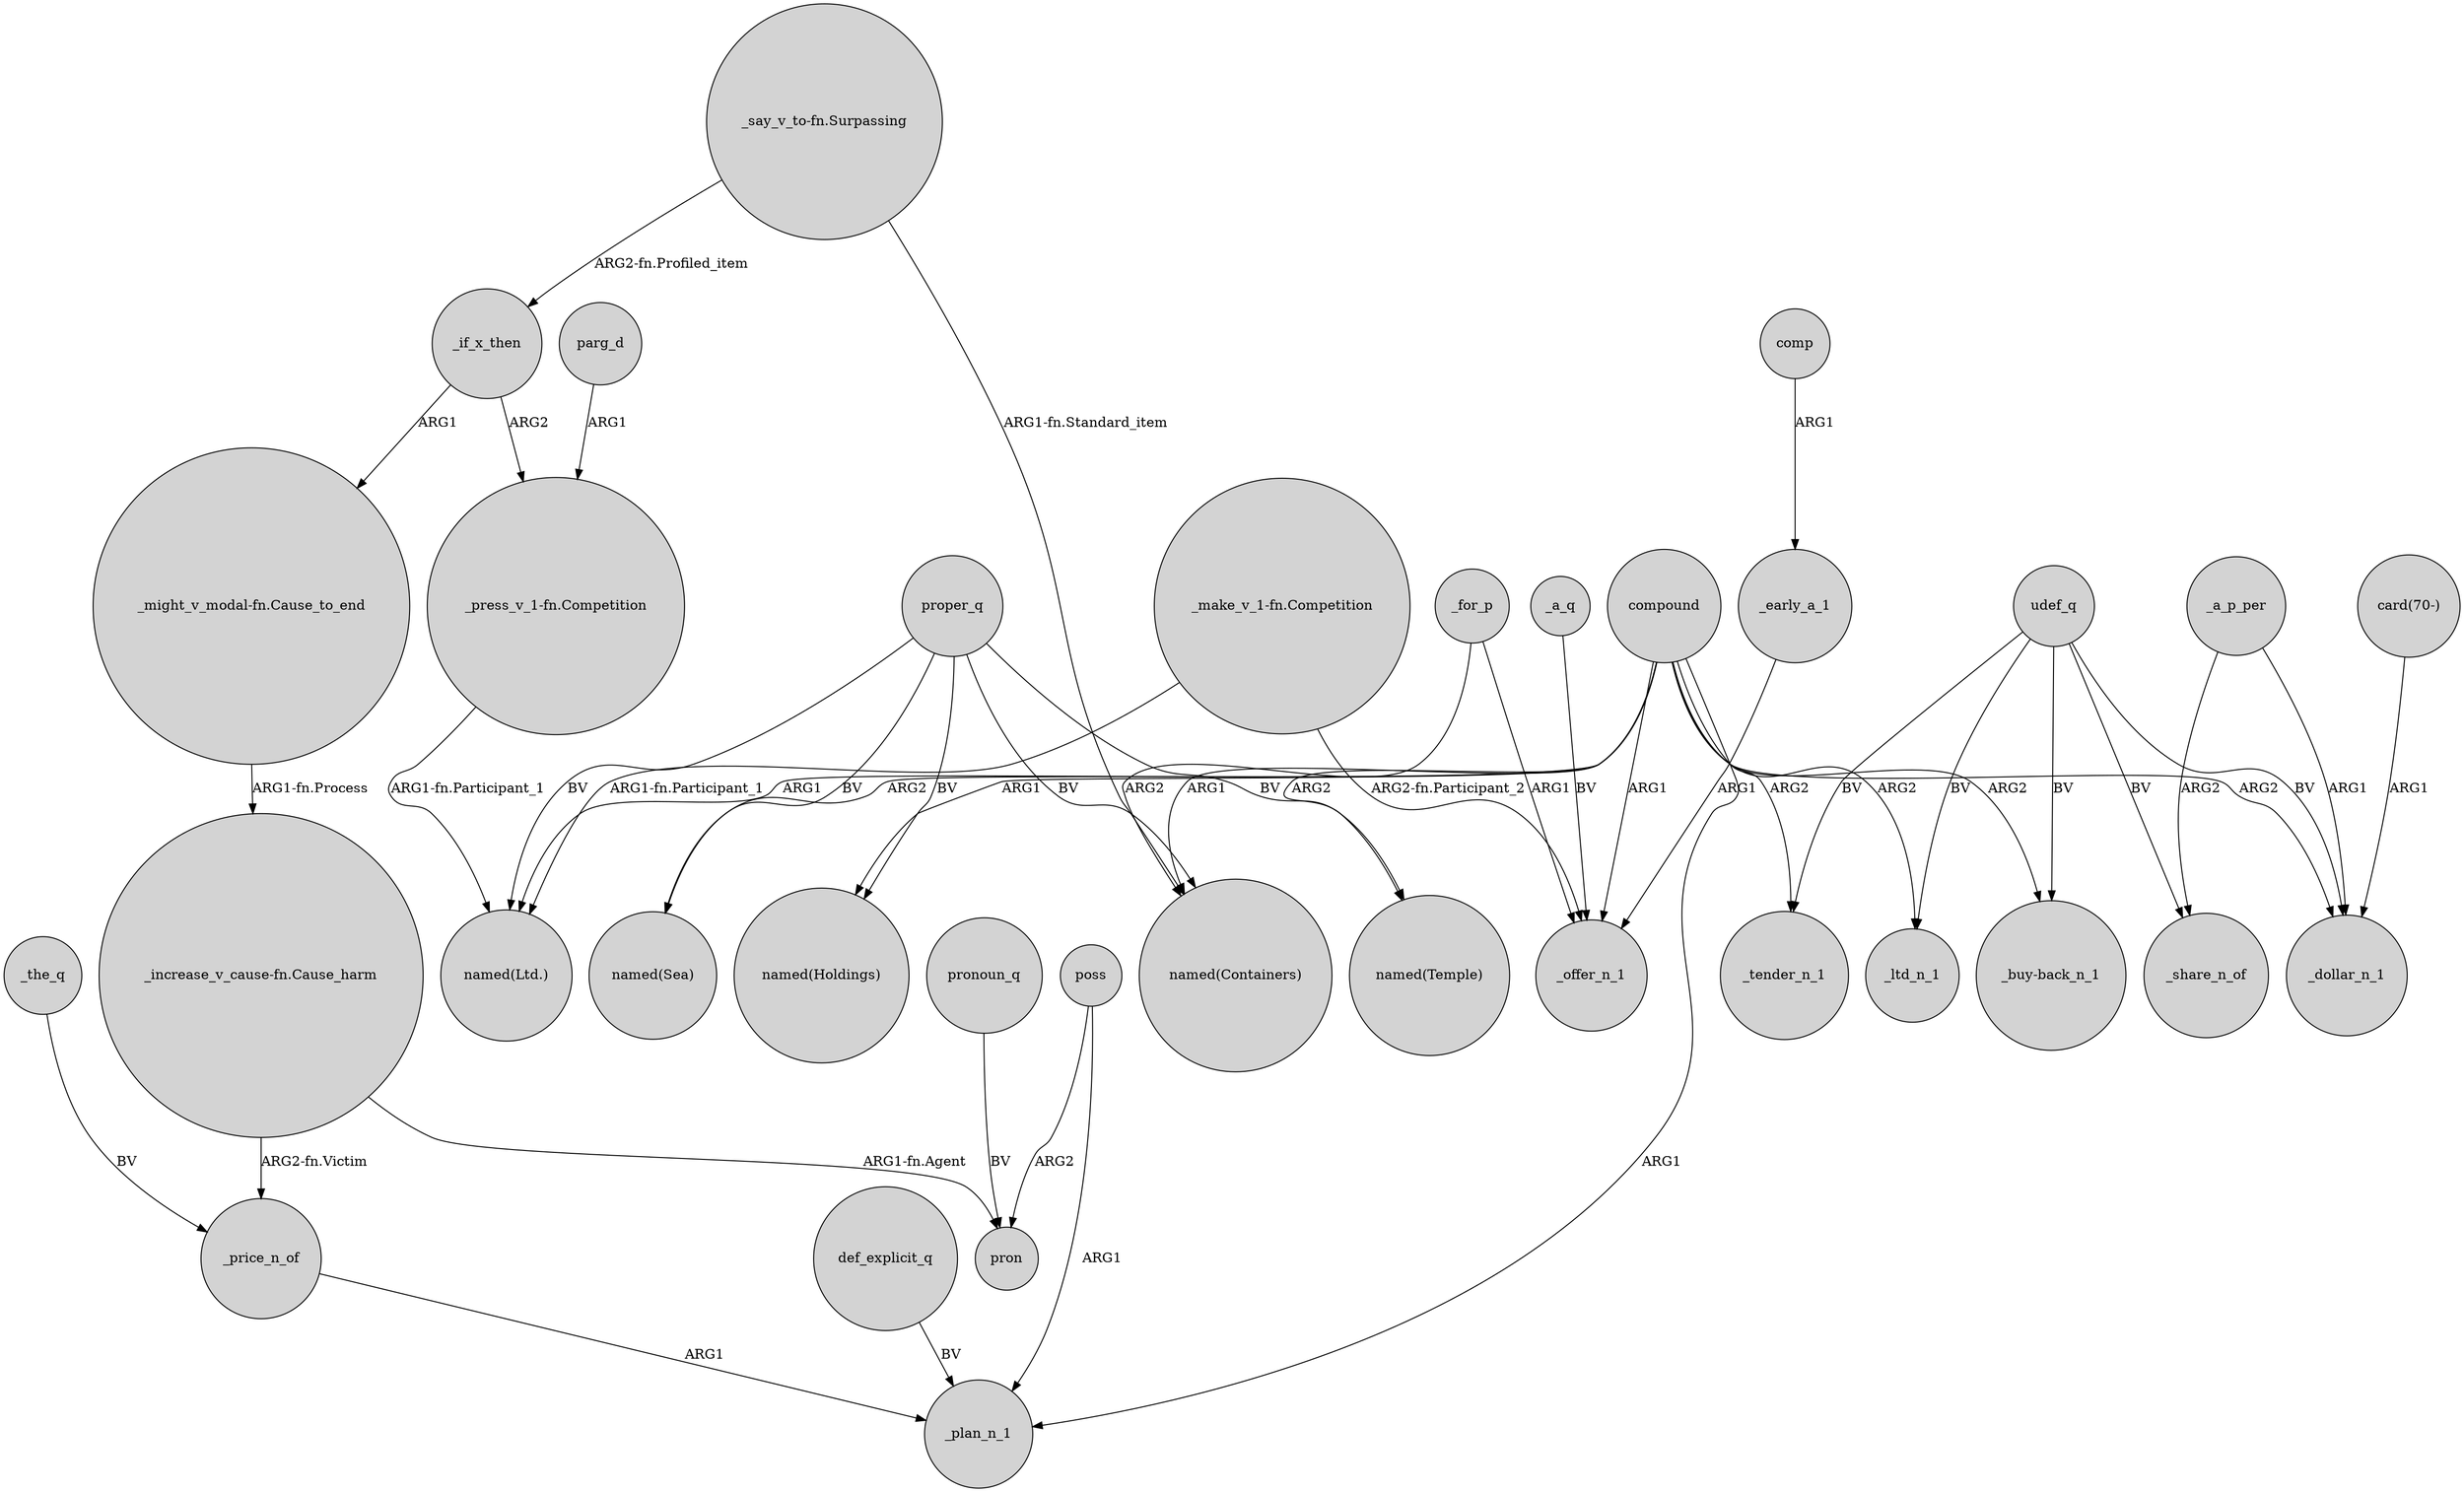 digraph {
	node [shape=circle style=filled]
	parg_d -> "_press_v_1-fn.Competition" [label=ARG1]
	"_say_v_to-fn.Surpassing" -> "named(Containers)" [label="ARG1-fn.Standard_item"]
	compound -> "named(Sea)" [label=ARG2]
	compound -> "named(Containers)" [label=ARG1]
	compound -> _dollar_n_1 [label=ARG2]
	compound -> "named(Ltd.)" [label=ARG1]
	comp -> _early_a_1 [label=ARG1]
	compound -> _ltd_n_1 [label=ARG2]
	def_explicit_q -> _plan_n_1 [label=BV]
	compound -> "_buy-back_n_1" [label=ARG2]
	udef_q -> _dollar_n_1 [label=BV]
	"_make_v_1-fn.Competition" -> _offer_n_1 [label="ARG2-fn.Participant_2"]
	compound -> _tender_n_1 [label=ARG2]
	"_increase_v_cause-fn.Cause_harm" -> _price_n_of [label="ARG2-fn.Victim"]
	poss -> _plan_n_1 [label=ARG1]
	"_increase_v_cause-fn.Cause_harm" -> pron [label="ARG1-fn.Agent"]
	_early_a_1 -> _offer_n_1 [label=ARG1]
	compound -> _plan_n_1 [label=ARG1]
	_a_p_per -> _share_n_of [label=ARG2]
	udef_q -> _tender_n_1 [label=BV]
	_a_q -> _offer_n_1 [label=BV]
	"_press_v_1-fn.Competition" -> "named(Ltd.)" [label="ARG1-fn.Participant_1"]
	"_make_v_1-fn.Competition" -> "named(Ltd.)" [label="ARG1-fn.Participant_1"]
	"_say_v_to-fn.Surpassing" -> _if_x_then [label="ARG2-fn.Profiled_item"]
	_if_x_then -> "_might_v_modal-fn.Cause_to_end" [label=ARG1]
	proper_q -> "named(Ltd.)" [label=BV]
	_price_n_of -> _plan_n_1 [label=ARG1]
	compound -> "named(Temple)" [label=ARG2]
	poss -> pron [label=ARG2]
	_if_x_then -> "_press_v_1-fn.Competition" [label=ARG2]
	_the_q -> _price_n_of [label=BV]
	_for_p -> _offer_n_1 [label=ARG1]
	_for_p -> "named(Containers)" [label=ARG2]
	udef_q -> "_buy-back_n_1" [label=BV]
	udef_q -> _share_n_of [label=BV]
	proper_q -> "named(Sea)" [label=BV]
	pronoun_q -> pron [label=BV]
	compound -> _offer_n_1 [label=ARG1]
	_a_p_per -> _dollar_n_1 [label=ARG1]
	compound -> "named(Holdings)" [label=ARG1]
	"card(70-)" -> _dollar_n_1 [label=ARG1]
	proper_q -> "named(Temple)" [label=BV]
	udef_q -> _ltd_n_1 [label=BV]
	proper_q -> "named(Containers)" [label=BV]
	proper_q -> "named(Holdings)" [label=BV]
	"_might_v_modal-fn.Cause_to_end" -> "_increase_v_cause-fn.Cause_harm" [label="ARG1-fn.Process"]
}
